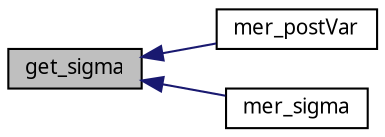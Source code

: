 digraph G
{
  edge [fontname="FreeSans.ttf",fontsize=10,labelfontname="FreeSans.ttf",labelfontsize=10];
  node [fontname="FreeSans.ttf",fontsize=10,shape=record];
  rankdir=LR;
  Node1 [label="get_sigma",height=0.2,width=0.4,color="black", fillcolor="grey75", style="filled" fontcolor="black"];
  Node1 -> Node2 [dir=back,color="midnightblue",fontsize=10,style="solid",fontname="FreeSans.ttf"];
  Node2 [label="mer_postVar",height=0.2,width=0.4,color="black", fillcolor="white", style="filled",URL="$lmer_8h.html#b0d93370f37dc2631574b577e698fc6f",tooltip="Extract the posterior variances of the random effects in an lmer object."];
  Node1 -> Node3 [dir=back,color="midnightblue",fontsize=10,style="solid",fontname="FreeSans.ttf"];
  Node3 [label="mer_sigma",height=0.2,width=0.4,color="black", fillcolor="white", style="filled",URL="$lmer_8h.html#1c7078c50d8111387e40b202e2e94506",tooltip="Extract the estimate of the common scale factor from an mer object."];
}
